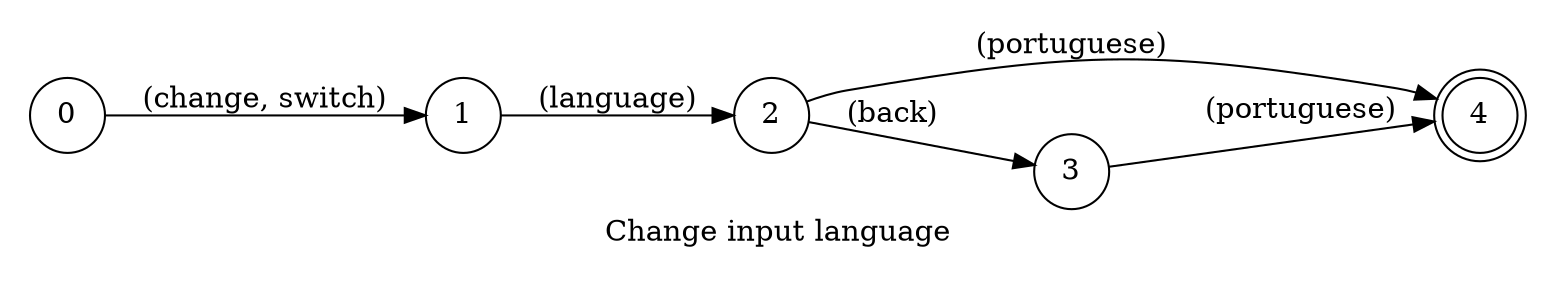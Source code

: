 digraph change_lang {
    id="__change_lang";
    label="Change input language";
    lang="en-US";
    langName="English";
    pad="0.2";
    rankdir=LR;
    node[shape=doublecircle]; 4;
    node[shape=circle];

    0 -> 1 [label="(change, switch)"];
    1 -> 2 [label="(language)"];
    2 -> 3 [label="(back)"];
    {2  3} -> 4 [label="(portuguese)", sem="to"];

    title="Change input language";
    desc="Changes input language to portuguese";

    examples="
      change language to portuguese,
      switch language to portuguese,
      switch language to english,
      switch language back to french
    ";
}